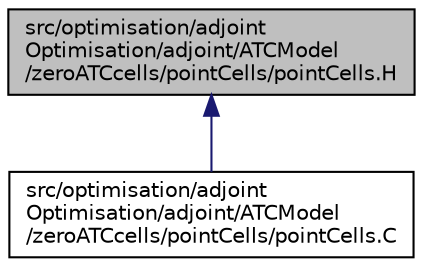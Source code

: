 digraph "src/optimisation/adjointOptimisation/adjoint/ATCModel/zeroATCcells/pointCells/pointCells.H"
{
  bgcolor="transparent";
  edge [fontname="Helvetica",fontsize="10",labelfontname="Helvetica",labelfontsize="10"];
  node [fontname="Helvetica",fontsize="10",shape=record];
  Node1 [label="src/optimisation/adjoint\lOptimisation/adjoint/ATCModel\l/zeroATCcells/pointCells/pointCells.H",height=0.2,width=0.4,color="black", fillcolor="grey75", style="filled" fontcolor="black"];
  Node1 -> Node2 [dir="back",color="midnightblue",fontsize="10",style="solid",fontname="Helvetica"];
  Node2 [label="src/optimisation/adjoint\lOptimisation/adjoint/ATCModel\l/zeroATCcells/pointCells/pointCells.C",height=0.2,width=0.4,color="black",URL="$pointCells_8C.html"];
}
